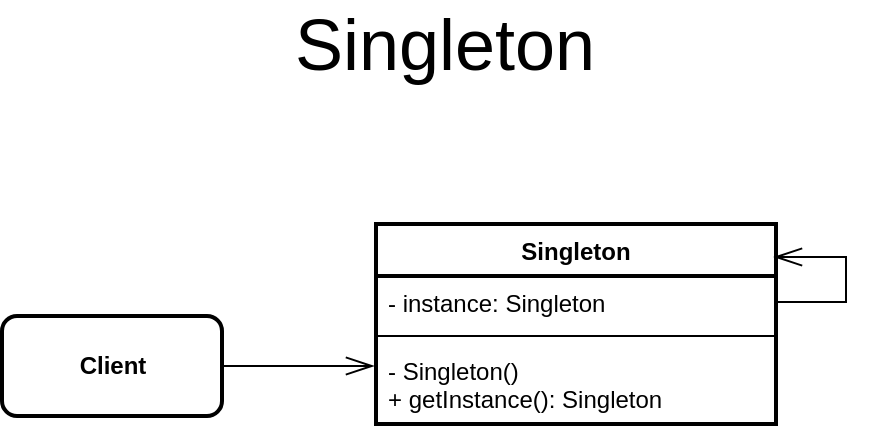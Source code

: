 <mxfile version="14.8.5" type="device"><diagram name="Page-1" id="c4acf3e9-155e-7222-9cf6-157b1a14988f"><mxGraphModel dx="813" dy="454" grid="0" gridSize="10" guides="1" tooltips="1" connect="1" arrows="1" fold="1" page="1" pageScale="1" pageWidth="850" pageHeight="1100" background="none" math="0" shadow="0"><root><mxCell id="0"/><mxCell id="1" parent="0"/><mxCell id="Gnr0yDt9QQ8g0LjmNMmj-32" value="Singleton" style="swimlane;fontStyle=1;align=center;verticalAlign=top;childLayout=stackLayout;horizontal=1;startSize=26;horizontalStack=0;resizeParent=1;resizeParentMax=0;resizeLast=0;collapsible=1;marginBottom=0;strokeWidth=2;" parent="1" vertex="1"><mxGeometry x="403" y="213" width="200" height="100" as="geometry"/></mxCell><mxCell id="UhS0VNZAT0HBFiHcXleB-1" style="edgeStyle=orthogonalEdgeStyle;rounded=0;orthogonalLoop=1;jettySize=auto;html=1;entryX=0.995;entryY=0.165;entryDx=0;entryDy=0;entryPerimeter=0;exitX=1;exitY=0.5;exitDx=0;exitDy=0;endArrow=openThin;endFill=0;endSize=12;" parent="Gnr0yDt9QQ8g0LjmNMmj-32" source="Gnr0yDt9QQ8g0LjmNMmj-33" target="Gnr0yDt9QQ8g0LjmNMmj-32" edge="1"><mxGeometry relative="1" as="geometry"><Array as="points"><mxPoint x="235" y="39"/><mxPoint x="235" y="17"/></Array></mxGeometry></mxCell><mxCell id="Gnr0yDt9QQ8g0LjmNMmj-33" value="- instance: Singleton" style="text;strokeColor=none;fillColor=none;align=left;verticalAlign=top;spacingLeft=4;spacingRight=4;overflow=hidden;rotatable=0;points=[[0,0.5],[1,0.5]];portConstraint=eastwest;" parent="Gnr0yDt9QQ8g0LjmNMmj-32" vertex="1"><mxGeometry y="26" width="200" height="26" as="geometry"/></mxCell><mxCell id="Gnr0yDt9QQ8g0LjmNMmj-34" value="" style="line;strokeWidth=1;fillColor=none;align=left;verticalAlign=middle;spacingTop=-1;spacingLeft=3;spacingRight=3;rotatable=0;labelPosition=right;points=[];portConstraint=eastwest;" parent="Gnr0yDt9QQ8g0LjmNMmj-32" vertex="1"><mxGeometry y="52" width="200" height="8" as="geometry"/></mxCell><mxCell id="Gnr0yDt9QQ8g0LjmNMmj-35" value="- Singleton()&#10;+ getInstance(): Singleton" style="text;strokeColor=none;fillColor=none;align=left;verticalAlign=top;spacingLeft=4;spacingRight=4;overflow=hidden;rotatable=0;points=[[0,0.5],[1,0.5]];portConstraint=eastwest;" parent="Gnr0yDt9QQ8g0LjmNMmj-32" vertex="1"><mxGeometry y="60" width="200" height="40" as="geometry"/></mxCell><mxCell id="Gnr0yDt9QQ8g0LjmNMmj-59" style="edgeStyle=orthogonalEdgeStyle;rounded=0;orthogonalLoop=1;jettySize=auto;html=1;endArrow=openThin;endFill=0;endSize=12;" parent="1" source="Gnr0yDt9QQ8g0LjmNMmj-46" edge="1"><mxGeometry relative="1" as="geometry"><mxPoint x="402" y="284" as="targetPoint"/></mxGeometry></mxCell><mxCell id="Gnr0yDt9QQ8g0LjmNMmj-46" value="&lt;b&gt;Client&lt;/b&gt;" style="html=1;rounded=1;strokeWidth=2;" parent="1" vertex="1"><mxGeometry x="216" y="259" width="110" height="50" as="geometry"/></mxCell><mxCell id="Gnr0yDt9QQ8g0LjmNMmj-62" value="Singleton" style="text;html=1;strokeColor=none;fillColor=none;align=center;verticalAlign=middle;whiteSpace=wrap;rounded=0;fontSize=36;fontStyle=0;spacingTop=0;spacingLeft=0;" parent="1" vertex="1"><mxGeometry x="330" y="103" width="215" height="40" as="geometry"/></mxCell></root></mxGraphModel></diagram></mxfile>